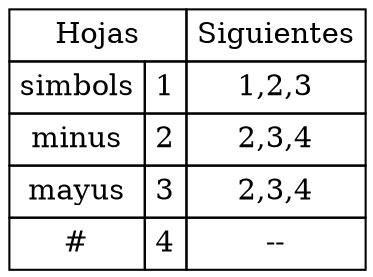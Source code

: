 digraph tablaSiguientes {
abc [shape=none, margin=0, label=<
<TABLE BORDER="0" CELLBORDER="1" CELLSPACING="0" CELLPADDING="4">
<TR>
<TD COLSPAN="2">Hojas</TD>
<TD>Siguientes</TD>
</TR>
<TR>
<TD>simbols</TD>
<TD>1</TD>
<TD>1,2,3</TD>
</TR>
<TR>
<TD>minus</TD>
<TD>2</TD>
<TD>2,3,4</TD>
</TR>
<TR>
<TD>mayus</TD>
<TD>3</TD>
<TD>2,3,4</TD>
</TR>
<TR>
<TD>#</TD>
<TD>4</TD>
<TD>--</TD>
</TR>
</TABLE>>];
}